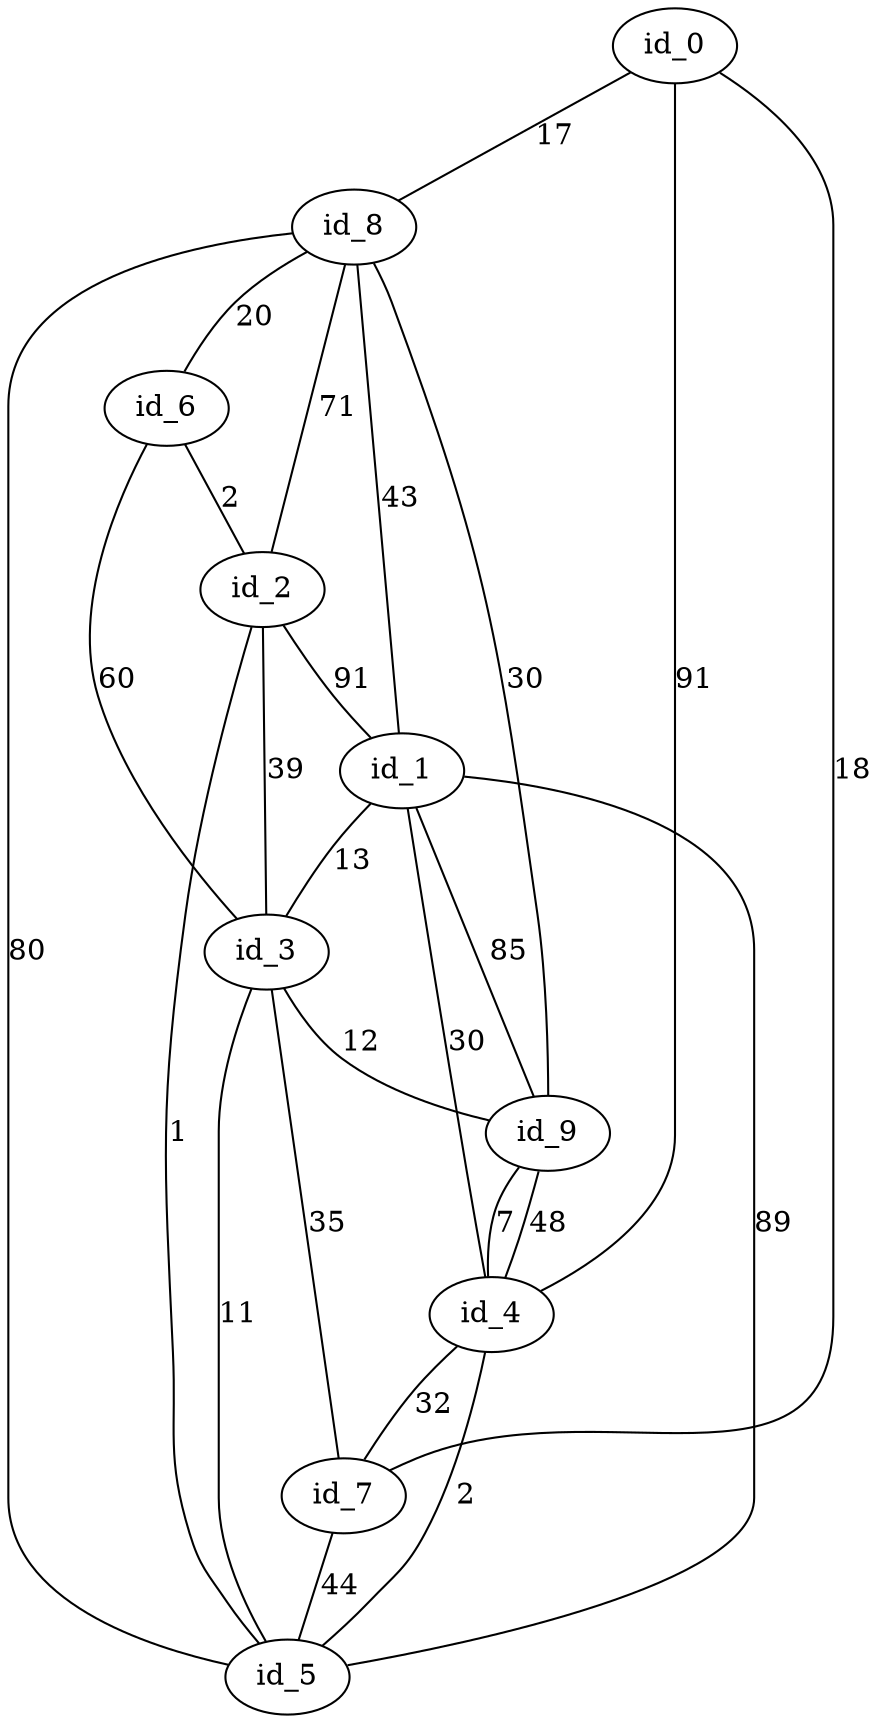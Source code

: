 graph GR{
id_0;
id_1;
id_2;
id_3;
id_4;
id_5;
id_6;
id_7;
id_8;
id_9;
id_0--id_8[label=17];
id_1--id_8[label=43];
id_1--id_4[label=30];
id_1--id_3[label=13];
id_2--id_1[label=91];
id_2--id_5[label=1];
id_3--id_7[label=35];
id_3--id_2[label=39];
id_3--id_9[label=12];
id_4--id_7[label=32];
id_4--id_9[label=48];
id_4--id_0[label=91];
id_5--id_3[label=11];
id_5--id_4[label=2];
id_5--id_1[label=89];
id_6--id_2[label=2];
id_6--id_3[label=60];
id_7--id_0[label=18];
id_7--id_5[label=44];
id_8--id_6[label=20];
id_8--id_5[label=80];
id_8--id_2[label=71];
id_9--id_4[label=7];
id_9--id_1[label=85];
id_9--id_8[label=30];
}